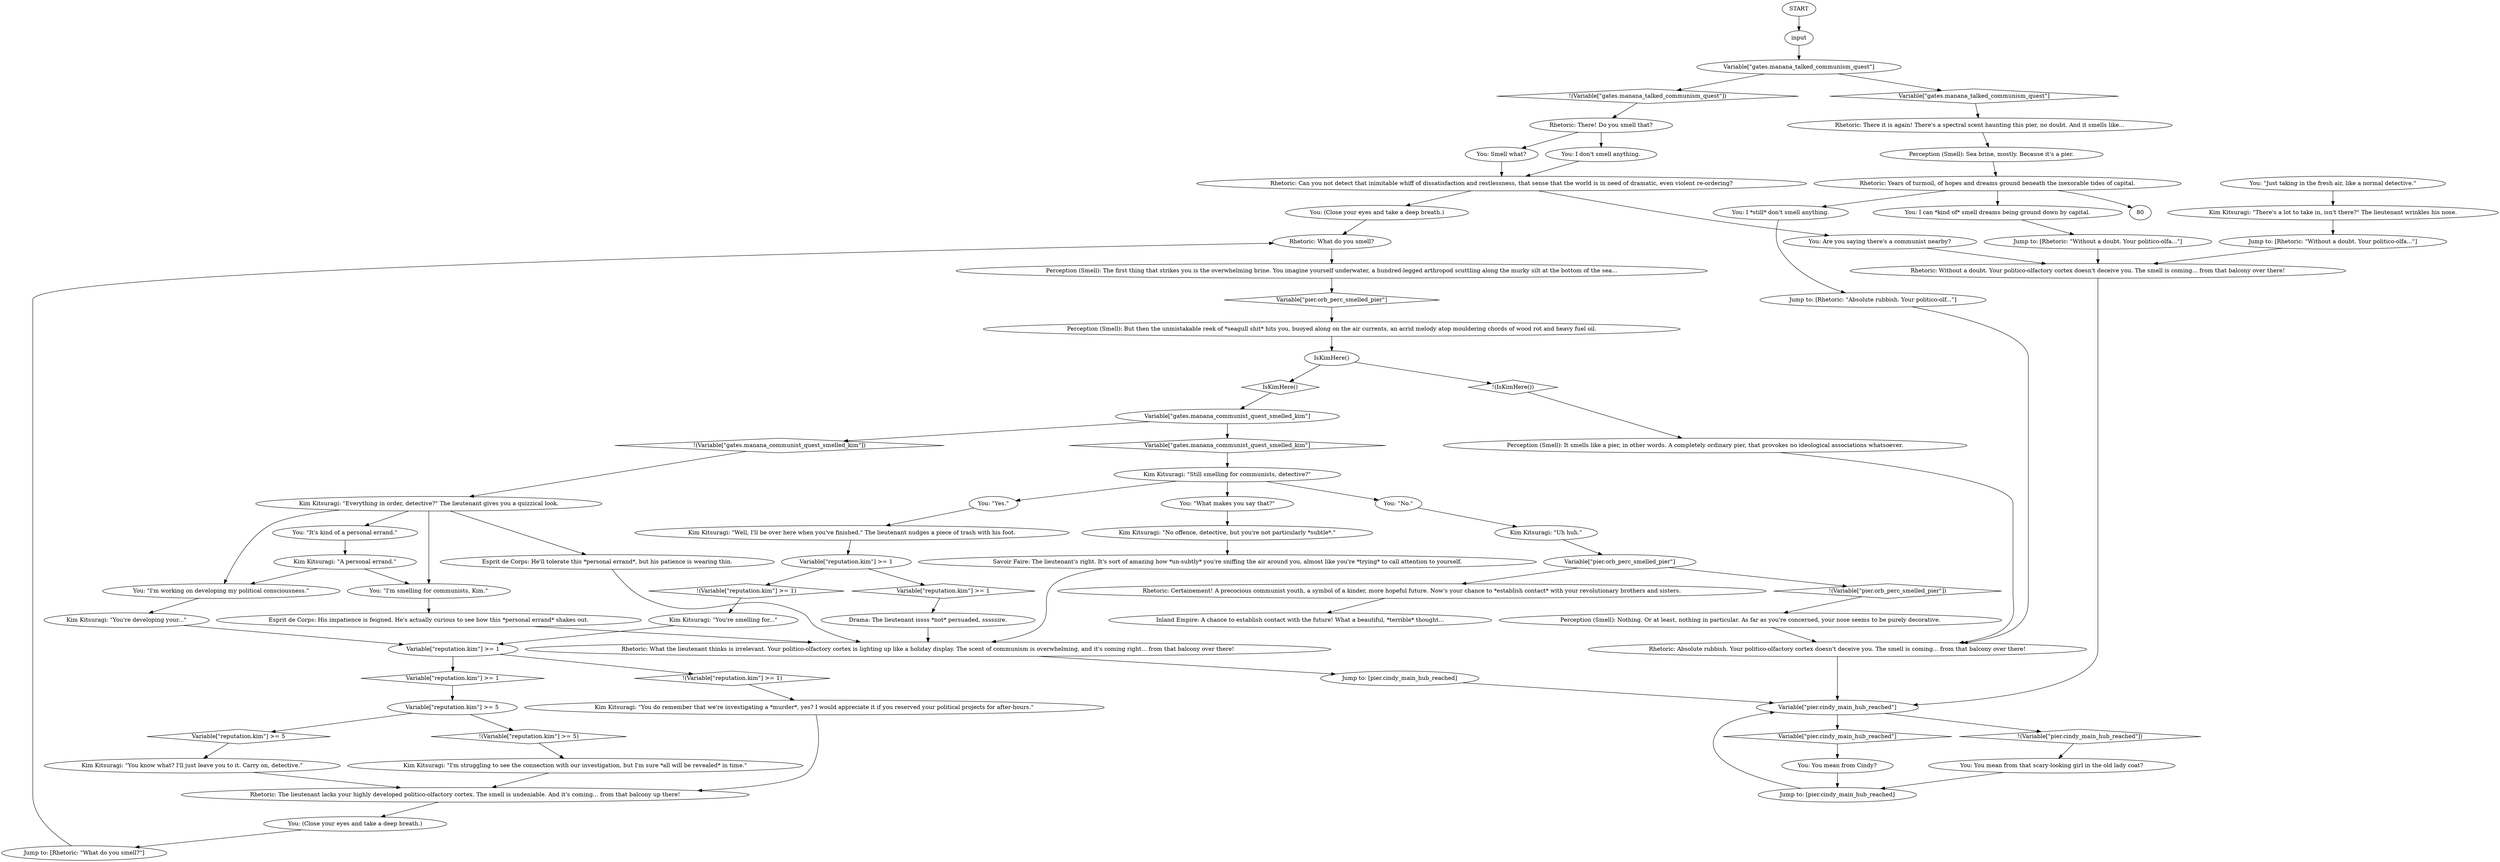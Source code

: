 # PIER ORB / communistquest
# Rhetoric smells a communist around here. Part of the Communist Dream Quest
# ==================================================
digraph G {
	  0 [label="START"];
	  1 [label="input"];
	  2 [label="Rhetoric: Absolute rubbish. Your politico-olfactory cortex doesn't deceive you. The smell is coming... from that balcony over there!"];
	  3 [label="You: \"I'm working on developing my political consciousness.\""];
	  4 [label="You: I can *kind of* smell dreams being ground down by capital."];
	  5 [label="You: \"Yes.\""];
	  6 [label="Kim Kitsuragi: \"You're developing your...\""];
	  7 [label="Variable[\"pier.cindy_main_hub_reached\"]"];
	  8 [label="Variable[\"pier.cindy_main_hub_reached\"]", shape=diamond];
	  9 [label="!(Variable[\"pier.cindy_main_hub_reached\"])", shape=diamond];
	  10 [label="You: \"No.\""];
	  11 [label="Perception (Smell): The first thing that strikes you is the overwhelming brine. You imagine yourself underwater, a hundred-legged arthropod scuttling along the murky silt at the bottom of the sea..."];
	  12 [label="Rhetoric: Without a doubt. Your politico-olfactory cortex doesn't deceive you. The smell is coming... from that balcony over there!"];
	  13 [label="Kim Kitsuragi: \"There's a lot to take in, isn't there?\" The lieutenant wrinkles his nose."];
	  14 [label="Kim Kitsuragi: \"You know what? I'll just leave you to it. Carry on, detective.\""];
	  15 [label="Variable[\"gates.manana_talked_communism_quest\"]"];
	  16 [label="Variable[\"gates.manana_talked_communism_quest\"]", shape=diamond];
	  17 [label="!(Variable[\"gates.manana_talked_communism_quest\"])", shape=diamond];
	  18 [label="Variable[\"reputation.kim\"] >= 5"];
	  19 [label="Variable[\"reputation.kim\"] >= 5", shape=diamond];
	  20 [label="!(Variable[\"reputation.kim\"] >= 5)", shape=diamond];
	  21 [label="Kim Kitsuragi: \"Still smelling for communists, detective?\""];
	  22 [label="Perception (Smell): It smells like a pier, in other words. A completely ordinary pier, that provokes no ideological associations whatsoever."];
	  23 [label="You: You mean from Cindy?"];
	  24 [label="Jump to: [Rhetoric: \"Without a doubt. Your politico-olfa...\"]"];
	  25 [label="Kim Kitsuragi: \"I'm struggling to see the connection with our investigation, but I'm sure *all will be revealed* in time.\""];
	  26 [label="You: (Close your eyes and take a deep breath.)"];
	  27 [label="You: Are you saying there's a communist nearby?"];
	  28 [label="Perception (Smell): But then the unmistakable reek of *seagull shit* hits you, buoyed along on the air currents, an acrid melody atop mouldering chords of wood rot and heavy fuel oil."];
	  29 [label="Kim Kitsuragi: \"Everything in order, detective?\" The lieutenant gives you a quizzical look."];
	  30 [label="Kim Kitsuragi: \"A personal errand.\""];
	  31 [label="Kim Kitsuragi: \"Well, I'll be over here when you've finished.\" The lieutenant nudges a piece of trash with his foot."];
	  32 [label="Jump to: [pier.cindy_main_hub_reached]"];
	  33 [label="Rhetoric: Years of turmoil, of hopes and dreams ground beneath the inexorable tides of capital."];
	  34 [label="You: Smell what?"];
	  35 [label="Inland Empire: A chance to establish contact with the future! What a beautiful, *terrible* thought..."];
	  36 [label="You: \"It's kind of a personal errand.\""];
	  37 [label="Kim Kitsuragi: \"You do remember that we're investigating a *murder*, yes? I would appreciate it if you reserved your political projects for after-hours.\""];
	  38 [label="Rhetoric: Can you not detect that inimitable whiff of dissatisfaction and restlessness, that sense that the world is in need of dramatic, even violent re-ordering?"];
	  39 [label="Savoir Faire: The lieutenant's right. It's sort of amazing how *un-subtly* you're sniffing the air around you, almost like you're *trying* to call attention to yourself."];
	  40 [label="Rhetoric: There! Do you smell that?"];
	  41 [label="You: I don't smell anything."];
	  42 [label="IsKimHere()"];
	  43 [label="IsKimHere()", shape=diamond];
	  44 [label="!(IsKimHere())", shape=diamond];
	  45 [label="You: I *still* don't smell anything."];
	  46 [label="Jump to: [Rhetoric: \"Without a doubt. Your politico-olfa...\"]"];
	  47 [label="Rhetoric: What do you smell?"];
	  48 [label="You: \"I'm smelling for communists, Kim.\""];
	  49 [label="Kim Kitsuragi: \"Uh huh.\""];
	  50 [label="Jump to: [Rhetoric: \"Absolute rubbish. Your politico-olf...\"]"];
	  51 [label="Rhetoric: There it is again! There's a spectral scent haunting this pier, no doubt. And it smells like..."];
	  52 [label="Variable[\"gates.manana_communist_quest_smelled_kim\"]"];
	  53 [label="Variable[\"gates.manana_communist_quest_smelled_kim\"]", shape=diamond];
	  54 [label="!(Variable[\"gates.manana_communist_quest_smelled_kim\"])", shape=diamond];
	  55 [label="Variable[\"reputation.kim\"] >= 1"];
	  56 [label="Variable[\"reputation.kim\"] >= 1", shape=diamond];
	  57 [label="!(Variable[\"reputation.kim\"] >= 1)", shape=diamond];
	  58 [label="Perception (Smell): Nothing. Or at least, nothing in particular. As far as you're concerned, your nose seems to be purely decorative."];
	  59 [label="Kim Kitsuragi: \"No offence, detective, but you're not particularly *subtle*.\""];
	  60 [label="Rhetoric: The lieutenant lacks your highly developed politico-olfactory cortex. The smell is undeniable. And it's coming... from that balcony up there!"];
	  61 [label="You: \"What makes you say that?\""];
	  62 [label="Rhetoric: What the lieutenant thinks is irrelevant. Your politico-olfactory cortex is lighting up like a holiday display. The scent of communism is overwhelming, and it's coming right... from that balcony over there!"];
	  63 [label="You: You mean from that scary-looking girl in the old lady coat?"];
	  64 [label="Variable[\"reputation.kim\"] >= 1"];
	  65 [label="Variable[\"reputation.kim\"] >= 1", shape=diamond];
	  66 [label="!(Variable[\"reputation.kim\"] >= 1)", shape=diamond];
	  67 [label="Jump to: [Rhetoric: \"What do you smell?\"]"];
	  68 [label="Perception (Smell): Sea brine, mostly. Because it's a pier."];
	  69 [label="You: \"Just taking in the fresh air, like a normal detective.\""];
	  70 [label="Esprit de Corps: He'll tolerate this *personal errand*, but his patience is wearing thin."];
	  71 [label="Kim Kitsuragi: \"You're smelling for...\""];
	  72 [label="Esprit de Corps: His impatience is feigned. He's actually curious to see how this *personal errand* shakes out."];
	  73 [label="Drama: The lieutenant issss *not* persuaded, sssssire."];
	  74 [label="Variable[\"pier.orb_perc_smelled_pier\"]"];
	  75 [label="Variable[\"pier.orb_perc_smelled_pier\"]", shape=diamond];
	  76 [label="!(Variable[\"pier.orb_perc_smelled_pier\"])", shape=diamond];
	  77 [label="Rhetoric: Certainement! A precocious communist youth, a symbol of a kinder, more hopeful future. Now's your chance to *establish contact* with your revolutionary brothers and sisters."];
	  78 [label="Jump to: [pier.cindy_main_hub_reached]"];
	  79 [label="You: (Close your eyes and take a deep breath.)"];
	  0 -> 1
	  1 -> 15
	  2 -> 7
	  3 -> 6
	  4 -> 46
	  5 -> 31
	  6 -> 64
	  7 -> 8
	  7 -> 9
	  8 -> 23
	  9 -> 63
	  10 -> 49
	  11 -> 75
	  12 -> 7
	  13 -> 24
	  14 -> 60
	  15 -> 16
	  15 -> 17
	  16 -> 51
	  17 -> 40
	  18 -> 19
	  18 -> 20
	  19 -> 14
	  20 -> 25
	  21 -> 10
	  21 -> 61
	  21 -> 5
	  22 -> 2
	  23 -> 78
	  24 -> 12
	  25 -> 60
	  26 -> 47
	  27 -> 12
	  28 -> 42
	  29 -> 48
	  29 -> 3
	  29 -> 36
	  29 -> 70
	  30 -> 48
	  30 -> 3
	  31 -> 55
	  32 -> 7
	  33 -> 80
	  33 -> 4
	  33 -> 45
	  34 -> 38
	  36 -> 30
	  37 -> 60
	  38 -> 26
	  38 -> 27
	  39 -> 62
	  40 -> 41
	  40 -> 34
	  41 -> 38
	  42 -> 43
	  42 -> 44
	  43 -> 52
	  44 -> 22
	  45 -> 50
	  46 -> 12
	  47 -> 11
	  48 -> 72
	  49 -> 74
	  50 -> 2
	  51 -> 68
	  52 -> 53
	  52 -> 54
	  53 -> 21
	  54 -> 29
	  55 -> 56
	  55 -> 57
	  56 -> 73
	  57 -> 71
	  58 -> 2
	  59 -> 39
	  60 -> 79
	  61 -> 59
	  62 -> 32
	  63 -> 78
	  64 -> 65
	  64 -> 66
	  65 -> 18
	  66 -> 37
	  67 -> 47
	  68 -> 33
	  69 -> 13
	  70 -> 62
	  71 -> 64
	  72 -> 62
	  73 -> 62
	  74 -> 76
	  74 -> 77
	  75 -> 28
	  76 -> 58
	  77 -> 35
	  78 -> 7
	  79 -> 67
}

